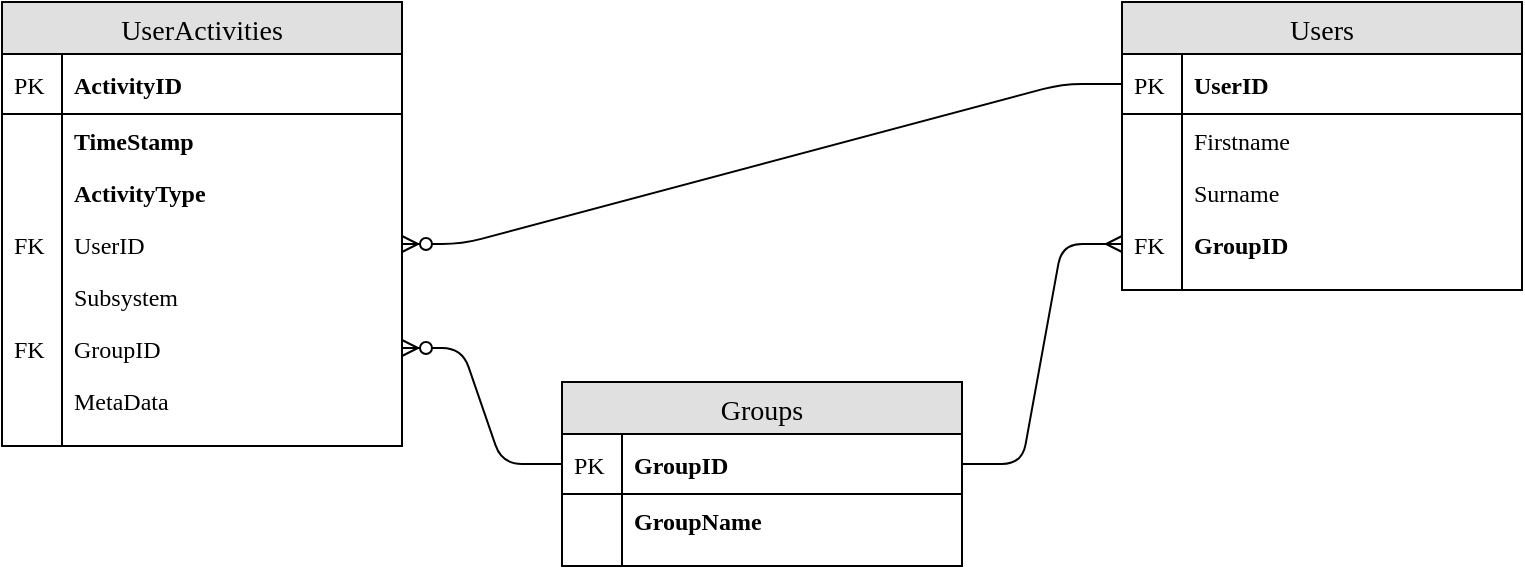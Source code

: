 <mxfile version="20.3.0" type="device"><diagram name="Page-1" id="e56a1550-8fbb-45ad-956c-1786394a9013"><mxGraphModel dx="1422" dy="865" grid="1" gridSize="10" guides="1" tooltips="1" connect="1" arrows="1" fold="1" page="1" pageScale="1" pageWidth="1100" pageHeight="850" background="#ffffff" math="0" shadow="0"><root><mxCell id="0"/><mxCell id="1" parent="0"/><mxCell id="RlZIQwKUt1zQtyLeiWay-13" value="Users" style="swimlane;fontStyle=0;childLayout=stackLayout;horizontal=1;startSize=26;fillColor=#e0e0e0;horizontalStack=0;resizeParent=1;resizeParentMax=0;resizeLast=0;collapsible=1;marginBottom=0;swimlaneFillColor=#ffffff;align=center;fontSize=14;fontFamily=Times New Roman;" parent="1" vertex="1"><mxGeometry x="680" y="120" width="200" height="144" as="geometry"/></mxCell><mxCell id="RlZIQwKUt1zQtyLeiWay-14" value="UserID" style="shape=partialRectangle;top=0;left=0;right=0;bottom=1;align=left;verticalAlign=middle;fillColor=none;spacingLeft=34;spacingRight=4;overflow=hidden;rotatable=0;points=[[0,0.5],[1,0.5]];portConstraint=eastwest;dropTarget=0;fontStyle=1;fontSize=12;fontFamily=Times New Roman;" parent="RlZIQwKUt1zQtyLeiWay-13" vertex="1"><mxGeometry y="26" width="200" height="30" as="geometry"/></mxCell><mxCell id="RlZIQwKUt1zQtyLeiWay-15" value="PK" style="shape=partialRectangle;top=0;left=0;bottom=0;fillColor=none;align=left;verticalAlign=middle;spacingLeft=4;spacingRight=4;overflow=hidden;rotatable=0;points=[];portConstraint=eastwest;part=1;fontSize=12;fontFamily=Times New Roman;" parent="RlZIQwKUt1zQtyLeiWay-14" vertex="1" connectable="0"><mxGeometry width="30" height="30" as="geometry"/></mxCell><mxCell id="RlZIQwKUt1zQtyLeiWay-16" value="Firstname" style="shape=partialRectangle;top=0;left=0;right=0;bottom=0;align=left;verticalAlign=top;fillColor=none;spacingLeft=34;spacingRight=4;overflow=hidden;rotatable=0;points=[[0,0.5],[1,0.5]];portConstraint=eastwest;dropTarget=0;fontSize=12;fontFamily=Times New Roman;" parent="RlZIQwKUt1zQtyLeiWay-13" vertex="1"><mxGeometry y="56" width="200" height="26" as="geometry"/></mxCell><mxCell id="RlZIQwKUt1zQtyLeiWay-17" value="" style="shape=partialRectangle;top=0;left=0;bottom=0;fillColor=none;align=left;verticalAlign=top;spacingLeft=4;spacingRight=4;overflow=hidden;rotatable=0;points=[];portConstraint=eastwest;part=1;fontSize=12;fontFamily=Times New Roman;" parent="RlZIQwKUt1zQtyLeiWay-16" vertex="1" connectable="0"><mxGeometry width="30" height="26" as="geometry"/></mxCell><mxCell id="RlZIQwKUt1zQtyLeiWay-18" value="Surname" style="shape=partialRectangle;top=0;left=0;right=0;bottom=0;align=left;verticalAlign=top;fillColor=none;spacingLeft=34;spacingRight=4;overflow=hidden;rotatable=0;points=[[0,0.5],[1,0.5]];portConstraint=eastwest;dropTarget=0;fontSize=12;fontFamily=Times New Roman;" parent="RlZIQwKUt1zQtyLeiWay-13" vertex="1"><mxGeometry y="82" width="200" height="26" as="geometry"/></mxCell><mxCell id="RlZIQwKUt1zQtyLeiWay-19" value="" style="shape=partialRectangle;top=0;left=0;bottom=0;fillColor=none;align=left;verticalAlign=top;spacingLeft=4;spacingRight=4;overflow=hidden;rotatable=0;points=[];portConstraint=eastwest;part=1;fontSize=12;fontFamily=Times New Roman;" parent="RlZIQwKUt1zQtyLeiWay-18" vertex="1" connectable="0"><mxGeometry width="30" height="26" as="geometry"/></mxCell><mxCell id="RlZIQwKUt1zQtyLeiWay-43" value="GroupID" style="shape=partialRectangle;top=0;left=0;right=0;bottom=0;align=left;verticalAlign=top;fillColor=none;spacingLeft=34;spacingRight=4;overflow=hidden;rotatable=0;points=[[0,0.5],[1,0.5]];portConstraint=eastwest;dropTarget=0;fontSize=12;fontStyle=1;fontFamily=Times New Roman;" parent="RlZIQwKUt1zQtyLeiWay-13" vertex="1"><mxGeometry y="108" width="200" height="26" as="geometry"/></mxCell><mxCell id="RlZIQwKUt1zQtyLeiWay-44" value="FK" style="shape=partialRectangle;top=0;left=0;bottom=0;fillColor=none;align=left;verticalAlign=top;spacingLeft=4;spacingRight=4;overflow=hidden;rotatable=0;points=[];portConstraint=eastwest;part=1;fontSize=12;fontFamily=Times New Roman;" parent="RlZIQwKUt1zQtyLeiWay-43" vertex="1" connectable="0"><mxGeometry width="30" height="26" as="geometry"/></mxCell><mxCell id="RlZIQwKUt1zQtyLeiWay-22" value="" style="shape=partialRectangle;top=0;left=0;right=0;bottom=0;align=left;verticalAlign=top;fillColor=none;spacingLeft=34;spacingRight=4;overflow=hidden;rotatable=0;points=[[0,0.5],[1,0.5]];portConstraint=eastwest;dropTarget=0;fontSize=12;fontFamily=Times New Roman;" parent="RlZIQwKUt1zQtyLeiWay-13" vertex="1"><mxGeometry y="134" width="200" height="10" as="geometry"/></mxCell><mxCell id="RlZIQwKUt1zQtyLeiWay-23" value="" style="shape=partialRectangle;top=0;left=0;bottom=0;fillColor=none;align=left;verticalAlign=top;spacingLeft=4;spacingRight=4;overflow=hidden;rotatable=0;points=[];portConstraint=eastwest;part=1;fontSize=12;fontFamily=Times New Roman;" parent="RlZIQwKUt1zQtyLeiWay-22" vertex="1" connectable="0"><mxGeometry width="30" height="10" as="geometry"/></mxCell><mxCell id="poyOoaXRaCSddquo0G_2-1" value="UserActivities" style="swimlane;fontStyle=0;childLayout=stackLayout;horizontal=1;startSize=26;fillColor=#e0e0e0;horizontalStack=0;resizeParent=1;resizeParentMax=0;resizeLast=0;collapsible=1;marginBottom=0;swimlaneFillColor=#ffffff;align=center;fontSize=14;fontFamily=Times New Roman;" parent="1" vertex="1"><mxGeometry x="120" y="120" width="200" height="222" as="geometry"/></mxCell><mxCell id="poyOoaXRaCSddquo0G_2-2" value="ActivityID" style="shape=partialRectangle;top=0;left=0;right=0;bottom=1;align=left;verticalAlign=middle;fillColor=none;spacingLeft=34;spacingRight=4;overflow=hidden;rotatable=0;points=[[0,0.5],[1,0.5]];portConstraint=eastwest;dropTarget=0;fontStyle=1;fontSize=12;fontFamily=Times New Roman;" parent="poyOoaXRaCSddquo0G_2-1" vertex="1"><mxGeometry y="26" width="200" height="30" as="geometry"/></mxCell><mxCell id="poyOoaXRaCSddquo0G_2-3" value="PK" style="shape=partialRectangle;top=0;left=0;bottom=0;fillColor=none;align=left;verticalAlign=middle;spacingLeft=4;spacingRight=4;overflow=hidden;rotatable=0;points=[];portConstraint=eastwest;part=1;fontSize=12;fontFamily=Times New Roman;" parent="poyOoaXRaCSddquo0G_2-2" vertex="1" connectable="0"><mxGeometry width="30" height="30" as="geometry"/></mxCell><mxCell id="poyOoaXRaCSddquo0G_2-4" value="TimeStamp" style="shape=partialRectangle;top=0;left=0;right=0;bottom=0;align=left;verticalAlign=top;fillColor=none;spacingLeft=34;spacingRight=4;overflow=hidden;rotatable=0;points=[[0,0.5],[1,0.5]];portConstraint=eastwest;dropTarget=0;fontSize=12;fontStyle=1;fontFamily=Times New Roman;" parent="poyOoaXRaCSddquo0G_2-1" vertex="1"><mxGeometry y="56" width="200" height="26" as="geometry"/></mxCell><mxCell id="poyOoaXRaCSddquo0G_2-5" value="" style="shape=partialRectangle;top=0;left=0;bottom=0;fillColor=none;align=left;verticalAlign=top;spacingLeft=4;spacingRight=4;overflow=hidden;rotatable=0;points=[];portConstraint=eastwest;part=1;fontSize=12;fontFamily=Times New Roman;" parent="poyOoaXRaCSddquo0G_2-4" vertex="1" connectable="0"><mxGeometry width="30" height="26" as="geometry"/></mxCell><mxCell id="poyOoaXRaCSddquo0G_2-16" value="ActivityType" style="shape=partialRectangle;top=0;left=0;right=0;bottom=0;align=left;verticalAlign=top;fillColor=none;spacingLeft=34;spacingRight=4;overflow=hidden;rotatable=0;points=[[0,0.5],[1,0.5]];portConstraint=eastwest;dropTarget=0;fontSize=12;fontFamily=Times New Roman;fontStyle=1" parent="poyOoaXRaCSddquo0G_2-1" vertex="1"><mxGeometry y="82" width="200" height="26" as="geometry"/></mxCell><mxCell id="poyOoaXRaCSddquo0G_2-17" value="" style="shape=partialRectangle;top=0;left=0;bottom=0;fillColor=none;align=left;verticalAlign=top;spacingLeft=4;spacingRight=4;overflow=hidden;rotatable=0;points=[];portConstraint=eastwest;part=1;fontSize=12;fontFamily=Times New Roman;" parent="poyOoaXRaCSddquo0G_2-16" vertex="1" connectable="0"><mxGeometry width="30" height="26" as="geometry"/></mxCell><mxCell id="poyOoaXRaCSddquo0G_2-8" value="UserID" style="shape=partialRectangle;top=0;left=0;right=0;bottom=0;align=left;verticalAlign=top;fillColor=none;spacingLeft=34;spacingRight=4;overflow=hidden;rotatable=0;points=[[0,0.5],[1,0.5]];portConstraint=eastwest;dropTarget=0;fontSize=12;fontFamily=Times New Roman;" parent="poyOoaXRaCSddquo0G_2-1" vertex="1"><mxGeometry y="108" width="200" height="26" as="geometry"/></mxCell><mxCell id="poyOoaXRaCSddquo0G_2-9" value="FK" style="shape=partialRectangle;top=0;left=0;bottom=0;fillColor=none;align=left;verticalAlign=top;spacingLeft=4;spacingRight=4;overflow=hidden;rotatable=0;points=[];portConstraint=eastwest;part=1;fontSize=12;fontFamily=Times New Roman;" parent="poyOoaXRaCSddquo0G_2-8" vertex="1" connectable="0"><mxGeometry width="30" height="26" as="geometry"/></mxCell><mxCell id="poyOoaXRaCSddquo0G_2-6" value="Subsystem" style="shape=partialRectangle;top=0;left=0;right=0;bottom=0;align=left;verticalAlign=top;fillColor=none;spacingLeft=34;spacingRight=4;overflow=hidden;rotatable=0;points=[[0,0.5],[1,0.5]];portConstraint=eastwest;dropTarget=0;fontSize=12;fontFamily=Times New Roman;" parent="poyOoaXRaCSddquo0G_2-1" vertex="1"><mxGeometry y="134" width="200" height="26" as="geometry"/></mxCell><mxCell id="poyOoaXRaCSddquo0G_2-7" value="" style="shape=partialRectangle;top=0;left=0;bottom=0;fillColor=none;align=left;verticalAlign=top;spacingLeft=4;spacingRight=4;overflow=hidden;rotatable=0;points=[];portConstraint=eastwest;part=1;fontSize=12;fontFamily=Times New Roman;" parent="poyOoaXRaCSddquo0G_2-6" vertex="1" connectable="0"><mxGeometry width="30" height="26" as="geometry"/></mxCell><mxCell id="poyOoaXRaCSddquo0G_2-12" value="GroupID" style="shape=partialRectangle;top=0;left=0;right=0;bottom=0;align=left;verticalAlign=top;fillColor=none;spacingLeft=34;spacingRight=4;overflow=hidden;rotatable=0;points=[[0,0.5],[1,0.5]];portConstraint=eastwest;dropTarget=0;fontSize=12;fontFamily=Times New Roman;" parent="poyOoaXRaCSddquo0G_2-1" vertex="1"><mxGeometry y="160" width="200" height="26" as="geometry"/></mxCell><mxCell id="poyOoaXRaCSddquo0G_2-13" value="FK" style="shape=partialRectangle;top=0;left=0;bottom=0;fillColor=none;align=left;verticalAlign=top;spacingLeft=4;spacingRight=4;overflow=hidden;rotatable=0;points=[];portConstraint=eastwest;part=1;fontSize=12;fontFamily=Times New Roman;" parent="poyOoaXRaCSddquo0G_2-12" vertex="1" connectable="0"><mxGeometry width="30" height="26" as="geometry"/></mxCell><mxCell id="poyOoaXRaCSddquo0G_2-18" value="MetaData" style="shape=partialRectangle;top=0;left=0;right=0;bottom=0;align=left;verticalAlign=top;fillColor=none;spacingLeft=34;spacingRight=4;overflow=hidden;rotatable=0;points=[[0,0.5],[1,0.5]];portConstraint=eastwest;dropTarget=0;fontSize=12;fontFamily=Times New Roman;" parent="poyOoaXRaCSddquo0G_2-1" vertex="1"><mxGeometry y="186" width="200" height="26" as="geometry"/></mxCell><mxCell id="poyOoaXRaCSddquo0G_2-19" value="" style="shape=partialRectangle;top=0;left=0;bottom=0;fillColor=none;align=left;verticalAlign=top;spacingLeft=4;spacingRight=4;overflow=hidden;rotatable=0;points=[];portConstraint=eastwest;part=1;fontSize=12;fontFamily=Times New Roman;" parent="poyOoaXRaCSddquo0G_2-18" vertex="1" connectable="0"><mxGeometry width="30" height="26" as="geometry"/></mxCell><mxCell id="poyOoaXRaCSddquo0G_2-10" value="" style="shape=partialRectangle;top=0;left=0;right=0;bottom=0;align=left;verticalAlign=top;fillColor=none;spacingLeft=34;spacingRight=4;overflow=hidden;rotatable=0;points=[[0,0.5],[1,0.5]];portConstraint=eastwest;dropTarget=0;fontSize=12;fontFamily=Times New Roman;" parent="poyOoaXRaCSddquo0G_2-1" vertex="1"><mxGeometry y="212" width="200" height="10" as="geometry"/></mxCell><mxCell id="poyOoaXRaCSddquo0G_2-11" value="" style="shape=partialRectangle;top=0;left=0;bottom=0;fillColor=none;align=left;verticalAlign=top;spacingLeft=4;spacingRight=4;overflow=hidden;rotatable=0;points=[];portConstraint=eastwest;part=1;fontSize=12;fontFamily=Times New Roman;" parent="poyOoaXRaCSddquo0G_2-10" vertex="1" connectable="0"><mxGeometry width="30" height="10" as="geometry"/></mxCell><mxCell id="kY475Av25XcismHh7Ka3-1" value="Groups" style="swimlane;fontStyle=0;childLayout=stackLayout;horizontal=1;startSize=26;fillColor=#e0e0e0;horizontalStack=0;resizeParent=1;resizeParentMax=0;resizeLast=0;collapsible=1;marginBottom=0;swimlaneFillColor=#ffffff;align=center;fontSize=14;fontFamily=Times New Roman;" parent="1" vertex="1"><mxGeometry x="400" y="310" width="200" height="92" as="geometry"/></mxCell><mxCell id="kY475Av25XcismHh7Ka3-2" value="GroupID" style="shape=partialRectangle;top=0;left=0;right=0;bottom=1;align=left;verticalAlign=middle;fillColor=none;spacingLeft=34;spacingRight=4;overflow=hidden;rotatable=0;points=[[0,0.5],[1,0.5]];portConstraint=eastwest;dropTarget=0;fontStyle=1;fontSize=12;fontFamily=Times New Roman;" parent="kY475Av25XcismHh7Ka3-1" vertex="1"><mxGeometry y="26" width="200" height="30" as="geometry"/></mxCell><mxCell id="kY475Av25XcismHh7Ka3-3" value="PK" style="shape=partialRectangle;top=0;left=0;bottom=0;fillColor=none;align=left;verticalAlign=middle;spacingLeft=4;spacingRight=4;overflow=hidden;rotatable=0;points=[];portConstraint=eastwest;part=1;fontSize=12;fontFamily=Times New Roman;" parent="kY475Av25XcismHh7Ka3-2" vertex="1" connectable="0"><mxGeometry width="30" height="30" as="geometry"/></mxCell><mxCell id="kY475Av25XcismHh7Ka3-4" value="GroupName" style="shape=partialRectangle;top=0;left=0;right=0;bottom=0;align=left;verticalAlign=top;fillColor=none;spacingLeft=34;spacingRight=4;overflow=hidden;rotatable=0;points=[[0,0.5],[1,0.5]];portConstraint=eastwest;dropTarget=0;fontSize=12;fontStyle=1;fontFamily=Times New Roman;" parent="kY475Av25XcismHh7Ka3-1" vertex="1"><mxGeometry y="56" width="200" height="26" as="geometry"/></mxCell><mxCell id="kY475Av25XcismHh7Ka3-5" value="" style="shape=partialRectangle;top=0;left=0;bottom=0;fillColor=none;align=left;verticalAlign=top;spacingLeft=4;spacingRight=4;overflow=hidden;rotatable=0;points=[];portConstraint=eastwest;part=1;fontSize=12;fontFamily=Times New Roman;" parent="kY475Av25XcismHh7Ka3-4" vertex="1" connectable="0"><mxGeometry width="30" height="26" as="geometry"/></mxCell><mxCell id="kY475Av25XcismHh7Ka3-10" value="" style="shape=partialRectangle;top=0;left=0;right=0;bottom=0;align=left;verticalAlign=top;fillColor=none;spacingLeft=34;spacingRight=4;overflow=hidden;rotatable=0;points=[[0,0.5],[1,0.5]];portConstraint=eastwest;dropTarget=0;fontSize=12;fontFamily=Times New Roman;" parent="kY475Av25XcismHh7Ka3-1" vertex="1"><mxGeometry y="82" width="200" height="10" as="geometry"/></mxCell><mxCell id="kY475Av25XcismHh7Ka3-11" value="" style="shape=partialRectangle;top=0;left=0;bottom=0;fillColor=none;align=left;verticalAlign=top;spacingLeft=4;spacingRight=4;overflow=hidden;rotatable=0;points=[];portConstraint=eastwest;part=1;fontSize=12;fontFamily=Times New Roman;" parent="kY475Av25XcismHh7Ka3-10" vertex="1" connectable="0"><mxGeometry width="30" height="10" as="geometry"/></mxCell><mxCell id="kY475Av25XcismHh7Ka3-13" value="" style="edgeStyle=entityRelationEdgeStyle;fontSize=12;html=1;endArrow=ERmany;startArrow=none;startFill=0;endFill=0;entryX=0;entryY=0.5;entryDx=0;entryDy=0;exitX=1;exitY=0.5;exitDx=0;exitDy=0;fontFamily=Times New Roman;" parent="1" source="kY475Av25XcismHh7Ka3-2" target="RlZIQwKUt1zQtyLeiWay-43" edge="1"><mxGeometry width="100" height="100" relative="1" as="geometry"><mxPoint x="330" y="329" as="sourcePoint"/><mxPoint x="410" y="331" as="targetPoint"/></mxGeometry></mxCell><mxCell id="kY475Av25XcismHh7Ka3-14" value="" style="edgeStyle=entityRelationEdgeStyle;fontSize=12;html=1;endArrow=none;startArrow=ERzeroToMany;entryX=0;entryY=0.5;entryDx=0;entryDy=0;exitX=1;exitY=0.5;exitDx=0;exitDy=0;endFill=0;fontFamily=Times New Roman;" parent="1" source="poyOoaXRaCSddquo0G_2-12" target="kY475Av25XcismHh7Ka3-2" edge="1"><mxGeometry width="100" height="100" relative="1" as="geometry"><mxPoint x="250" y="480" as="sourcePoint"/><mxPoint x="350" y="380" as="targetPoint"/></mxGeometry></mxCell><mxCell id="kY475Av25XcismHh7Ka3-15" value="" style="edgeStyle=entityRelationEdgeStyle;fontSize=12;html=1;endArrow=none;startArrow=ERzeroToMany;entryX=0;entryY=0.5;entryDx=0;entryDy=0;exitX=1;exitY=0.5;exitDx=0;exitDy=0;endFill=0;fontFamily=Times New Roman;" parent="1" source="poyOoaXRaCSddquo0G_2-8" target="RlZIQwKUt1zQtyLeiWay-14" edge="1"><mxGeometry width="100" height="100" relative="1" as="geometry"><mxPoint x="330" y="329" as="sourcePoint"/><mxPoint x="410" y="331" as="targetPoint"/></mxGeometry></mxCell></root></mxGraphModel></diagram></mxfile>